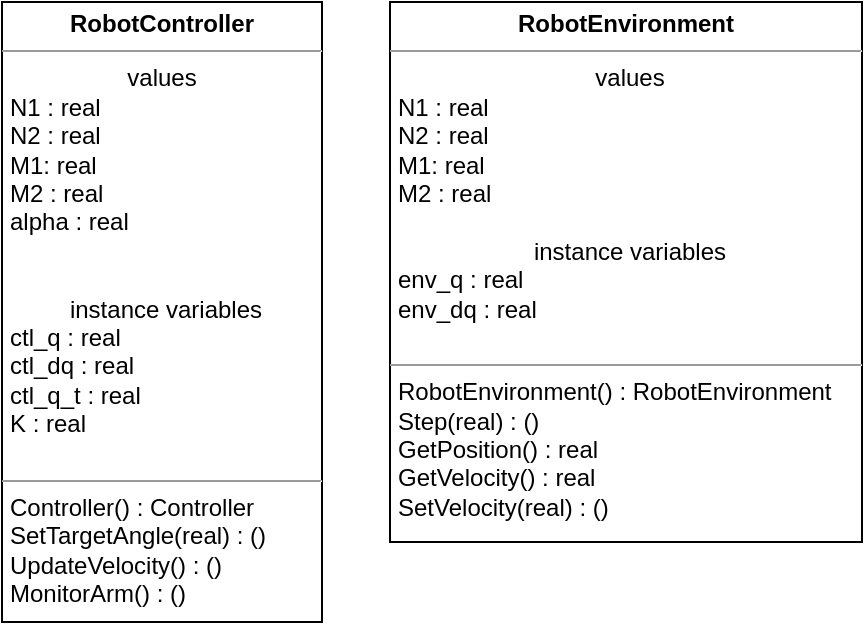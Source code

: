 <mxfile version="20.8.10" type="device"><diagram name="Page-1" id="BJ4ICx4DpfIY1guZRdLI"><mxGraphModel dx="1036" dy="614" grid="1" gridSize="10" guides="1" tooltips="1" connect="1" arrows="1" fold="1" page="1" pageScale="1" pageWidth="827" pageHeight="1169" math="0" shadow="0"><root><mxCell id="0"/><mxCell id="1" parent="0"/><mxCell id="FTAwyEgGrrbxpoIlRvAb-7" value="&lt;p style=&quot;margin:0px;margin-top:4px;text-align:center;&quot;&gt;&lt;b&gt;RobotEnvironment&lt;/b&gt;&lt;/p&gt;&lt;hr size=&quot;1&quot;&gt;&lt;p style=&quot;border-color: var(--border-color); text-align: center; margin: 0px 0px 0px 4px;&quot;&gt;values&lt;/p&gt;&lt;p style=&quot;border-color: var(--border-color); margin: 0px 0px 0px 4px;&quot;&gt;N1 : real&lt;/p&gt;&lt;p style=&quot;border-color: var(--border-color); margin: 0px 0px 0px 4px;&quot;&gt;N2 : real&lt;/p&gt;&lt;p style=&quot;border-color: var(--border-color); margin: 0px 0px 0px 4px;&quot;&gt;M1: real&lt;/p&gt;&lt;p style=&quot;border-color: var(--border-color); margin: 0px 0px 0px 4px;&quot;&gt;M2 : real&lt;/p&gt;&lt;p style=&quot;border-color: var(--border-color); margin: 0px 0px 0px 4px;&quot;&gt;&lt;br&gt;&lt;/p&gt;&lt;p style=&quot;border-color: var(--border-color); text-align: center; margin: 0px 0px 0px 4px;&quot;&gt;instance variables&lt;/p&gt;&lt;p style=&quot;border-color: var(--border-color); margin: 0px 0px 0px 4px;&quot;&gt;env_q : real&lt;br style=&quot;border-color: var(--border-color);&quot;&gt;&lt;/p&gt;&lt;p style=&quot;border-color: var(--border-color); margin: 0px 0px 0px 4px;&quot;&gt;env_dq : real&lt;/p&gt;&lt;p style=&quot;margin:0px;margin-left:4px;&quot;&gt;&lt;br&gt;&lt;/p&gt;&lt;hr size=&quot;1&quot;&gt;&lt;p style=&quot;margin:0px;margin-left:4px;&quot;&gt;RobotEnvironment() : RobotEnvironment&lt;/p&gt;&lt;p style=&quot;margin:0px;margin-left:4px;&quot;&gt;Step(real) : ()&lt;/p&gt;&lt;p style=&quot;margin:0px;margin-left:4px;&quot;&gt;GetPosition() : real&lt;/p&gt;&lt;p style=&quot;margin:0px;margin-left:4px;&quot;&gt;GetVelocity() : real&lt;/p&gt;&lt;p style=&quot;margin:0px;margin-left:4px;&quot;&gt;SetVelocity(real) : ()&lt;/p&gt;&lt;p style=&quot;margin:0px;margin-left:4px;&quot;&gt;&lt;br&gt;&lt;/p&gt;&lt;p style=&quot;margin:0px;margin-left:4px;&quot;&gt;&lt;br&gt;&lt;/p&gt;&lt;p style=&quot;margin:0px;margin-left:4px;&quot;&gt;&lt;br&gt;&lt;/p&gt;" style="verticalAlign=top;align=left;overflow=fill;fontSize=12;fontFamily=Helvetica;html=1;whiteSpace=wrap;" parent="1" vertex="1"><mxGeometry x="414" y="240" width="236" height="270" as="geometry"/></mxCell><mxCell id="FTAwyEgGrrbxpoIlRvAb-12" value="&lt;p style=&quot;margin:0px;margin-top:4px;text-align:center;&quot;&gt;&lt;b&gt;RobotController&lt;/b&gt;&lt;/p&gt;&lt;hr size=&quot;1&quot;&gt;&lt;div style=&quot;text-align: center;&quot;&gt;values&lt;/div&gt;&lt;p style=&quot;border-color: var(--border-color); margin: 0px 0px 0px 4px;&quot;&gt;N1 : real&lt;/p&gt;&lt;p style=&quot;border-color: var(--border-color); margin: 0px 0px 0px 4px;&quot;&gt;N2 : real&lt;/p&gt;&lt;p style=&quot;border-color: var(--border-color); margin: 0px 0px 0px 4px;&quot;&gt;M1: real&lt;/p&gt;&lt;p style=&quot;border-color: var(--border-color); margin: 0px 0px 0px 4px;&quot;&gt;M2 : real&lt;/p&gt;&lt;p style=&quot;border-color: var(--border-color); margin: 0px 0px 0px 4px;&quot;&gt;alpha : real&lt;/p&gt;&lt;br&gt;&lt;br&gt;&lt;p style=&quot;text-align: center; margin:0px;margin-left:4px;&quot;&gt;instance variables&lt;/p&gt;&lt;p style=&quot;margin:0px;margin-left:4px;&quot;&gt;ctl_q : real&lt;br&gt;&lt;/p&gt;&lt;p style=&quot;margin:0px;margin-left:4px;&quot;&gt;ctl_dq : real&lt;/p&gt;&lt;p style=&quot;margin:0px;margin-left:4px;&quot;&gt;ctl_q_t : real&lt;/p&gt;&lt;p style=&quot;margin:0px;margin-left:4px;&quot;&gt;K : real&lt;br&gt;&lt;/p&gt;&lt;p style=&quot;margin:0px;margin-left:4px;&quot;&gt;&lt;br&gt;&lt;/p&gt;&lt;hr size=&quot;1&quot;&gt;&lt;p style=&quot;margin:0px;margin-left:4px;&quot;&gt;Controller() : Controller&lt;/p&gt;&lt;p style=&quot;margin:0px;margin-left:4px;&quot;&gt;SetTargetAngle(real) : ()&lt;br&gt;&lt;/p&gt;&lt;p style=&quot;margin:0px;margin-left:4px;&quot;&gt;UpdateVelocity() : ()&lt;/p&gt;&lt;p style=&quot;margin:0px;margin-left:4px;&quot;&gt;MonitorArm() : ()&lt;/p&gt;" style="verticalAlign=top;align=left;overflow=fill;fontSize=12;fontFamily=Helvetica;html=1;whiteSpace=wrap;" parent="1" vertex="1"><mxGeometry x="220" y="240" width="160" height="310" as="geometry"/></mxCell><mxCell id="FTAwyEgGrrbxpoIlRvAb-13" style="edgeStyle=orthogonalEdgeStyle;rounded=0;orthogonalLoop=1;jettySize=auto;html=1;exitX=0.5;exitY=1;exitDx=0;exitDy=0;" parent="1" source="FTAwyEgGrrbxpoIlRvAb-12" target="FTAwyEgGrrbxpoIlRvAb-12" edge="1"><mxGeometry relative="1" as="geometry"/></mxCell></root></mxGraphModel></diagram></mxfile>